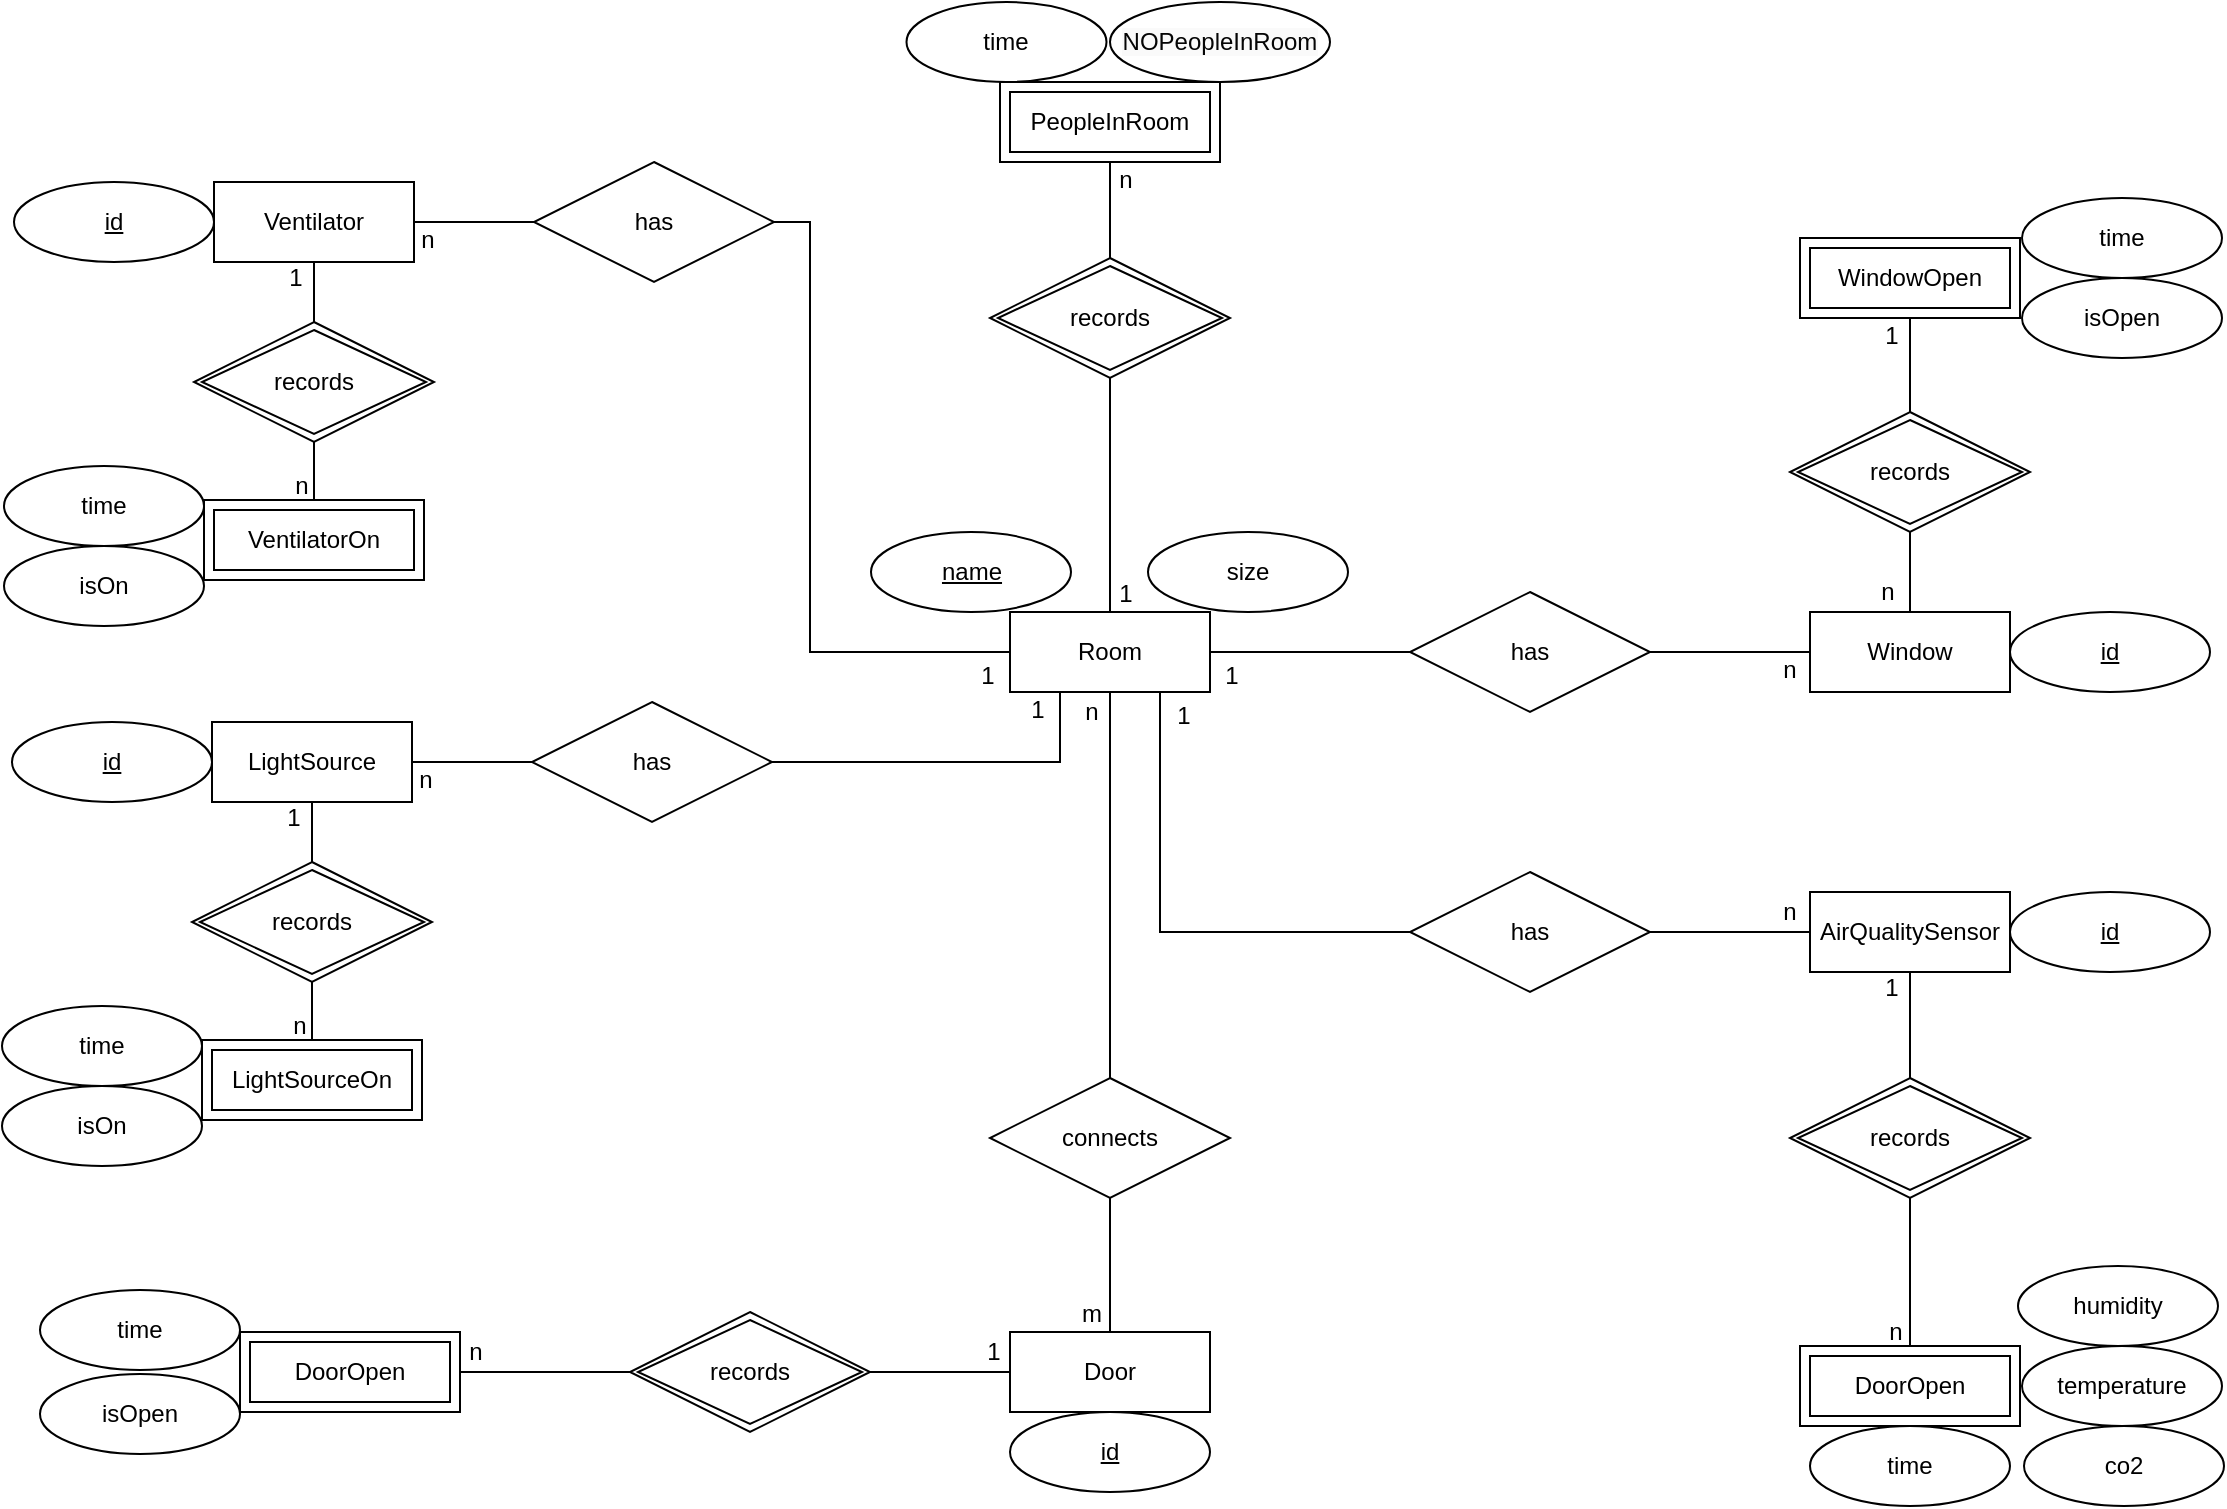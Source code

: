 <mxfile version="20.5.1" type="device"><diagram name="ER" id="X6dM2k_elyDCfv0vWq0z"><mxGraphModel dx="1343" dy="1540" grid="0" gridSize="10" guides="1" tooltips="1" connect="1" arrows="1" fold="1" page="1" pageScale="1" pageWidth="1169" pageHeight="827" background="none" math="0" shadow="0"><root><mxCell id="g0CEWkr_IwTcYUqy6gfU-0"/><mxCell id="g0CEWkr_IwTcYUqy6gfU-1" parent="g0CEWkr_IwTcYUqy6gfU-0"/><mxCell id="RvasBgwzx_8uXUDhIJJO-61" style="edgeStyle=orthogonalEdgeStyle;rounded=0;orthogonalLoop=1;jettySize=auto;html=1;exitX=0.5;exitY=1;exitDx=0;exitDy=0;entryX=0.5;entryY=0;entryDx=0;entryDy=0;endArrow=none;endFill=0;" parent="g0CEWkr_IwTcYUqy6gfU-1" source="RvasBgwzx_8uXUDhIJJO-3" target="RvasBgwzx_8uXUDhIJJO-59" edge="1"><mxGeometry relative="1" as="geometry"/></mxCell><mxCell id="RvasBgwzx_8uXUDhIJJO-3" value="Ventilator&lt;br&gt;" style="whiteSpace=wrap;html=1;align=center;" parent="g0CEWkr_IwTcYUqy6gfU-1" vertex="1"><mxGeometry x="122" y="-710" width="100" height="40" as="geometry"/></mxCell><mxCell id="RvasBgwzx_8uXUDhIJJO-69" style="edgeStyle=orthogonalEdgeStyle;rounded=0;orthogonalLoop=1;jettySize=auto;html=1;exitX=0;exitY=0.5;exitDx=0;exitDy=0;entryX=1;entryY=0.5;entryDx=0;entryDy=0;endArrow=none;endFill=0;" parent="g0CEWkr_IwTcYUqy6gfU-1" source="RvasBgwzx_8uXUDhIJJO-4" target="RvasBgwzx_8uXUDhIJJO-68" edge="1"><mxGeometry relative="1" as="geometry"/></mxCell><mxCell id="RvasBgwzx_8uXUDhIJJO-4" value="Door" style="whiteSpace=wrap;html=1;align=center;" parent="g0CEWkr_IwTcYUqy6gfU-1" vertex="1"><mxGeometry x="520" y="-135" width="100" height="40" as="geometry"/></mxCell><mxCell id="RvasBgwzx_8uXUDhIJJO-5" value="Window" style="whiteSpace=wrap;html=1;align=center;" parent="g0CEWkr_IwTcYUqy6gfU-1" vertex="1"><mxGeometry x="920" y="-495" width="100" height="40" as="geometry"/></mxCell><mxCell id="RvasBgwzx_8uXUDhIJJO-81" style="edgeStyle=orthogonalEdgeStyle;rounded=0;orthogonalLoop=1;jettySize=auto;html=1;exitX=0.5;exitY=1;exitDx=0;exitDy=0;entryX=0.5;entryY=0;entryDx=0;entryDy=0;endArrow=none;endFill=0;" parent="g0CEWkr_IwTcYUqy6gfU-1" source="RvasBgwzx_8uXUDhIJJO-6" target="RvasBgwzx_8uXUDhIJJO-80" edge="1"><mxGeometry relative="1" as="geometry"/></mxCell><mxCell id="RvasBgwzx_8uXUDhIJJO-6" value="AirQualitySensor" style="whiteSpace=wrap;html=1;align=center;" parent="g0CEWkr_IwTcYUqy6gfU-1" vertex="1"><mxGeometry x="920" y="-355" width="100" height="40" as="geometry"/></mxCell><mxCell id="RvasBgwzx_8uXUDhIJJO-38" style="edgeStyle=orthogonalEdgeStyle;rounded=0;orthogonalLoop=1;jettySize=auto;html=1;exitX=0;exitY=0.5;exitDx=0;exitDy=0;entryX=1;entryY=0.5;entryDx=0;entryDy=0;endArrow=none;endFill=0;" parent="g0CEWkr_IwTcYUqy6gfU-1" source="RvasBgwzx_8uXUDhIJJO-7" target="RvasBgwzx_8uXUDhIJJO-27" edge="1"><mxGeometry relative="1" as="geometry"><Array as="points"><mxPoint x="420" y="-475"/><mxPoint x="420" y="-690"/></Array></mxGeometry></mxCell><mxCell id="RvasBgwzx_8uXUDhIJJO-50" style="edgeStyle=orthogonalEdgeStyle;rounded=0;orthogonalLoop=1;jettySize=auto;html=1;exitX=0.75;exitY=1;exitDx=0;exitDy=0;entryX=0;entryY=0.5;entryDx=0;entryDy=0;endArrow=none;endFill=0;" parent="g0CEWkr_IwTcYUqy6gfU-1" source="RvasBgwzx_8uXUDhIJJO-7" target="RvasBgwzx_8uXUDhIJJO-26" edge="1"><mxGeometry relative="1" as="geometry"><Array as="points"><mxPoint x="595" y="-335"/></Array></mxGeometry></mxCell><mxCell id="RvasBgwzx_8uXUDhIJJO-101" style="edgeStyle=orthogonalEdgeStyle;rounded=0;orthogonalLoop=1;jettySize=auto;html=1;exitX=0.5;exitY=0;exitDx=0;exitDy=0;entryX=0.5;entryY=1;entryDx=0;entryDy=0;endArrow=none;endFill=0;" parent="g0CEWkr_IwTcYUqy6gfU-1" source="RvasBgwzx_8uXUDhIJJO-7" target="RvasBgwzx_8uXUDhIJJO-99" edge="1"><mxGeometry relative="1" as="geometry"/></mxCell><mxCell id="WFftwvNCRV3TSORMRI6a-13" style="edgeStyle=orthogonalEdgeStyle;rounded=0;orthogonalLoop=1;jettySize=auto;html=1;exitX=0.25;exitY=1;exitDx=0;exitDy=0;entryX=1;entryY=0.5;entryDx=0;entryDy=0;endArrow=none;endFill=0;" edge="1" parent="g0CEWkr_IwTcYUqy6gfU-1" source="RvasBgwzx_8uXUDhIJJO-7" target="WFftwvNCRV3TSORMRI6a-5"><mxGeometry relative="1" as="geometry"/></mxCell><mxCell id="RvasBgwzx_8uXUDhIJJO-7" value="Room" style="whiteSpace=wrap;html=1;align=center;" parent="g0CEWkr_IwTcYUqy6gfU-1" vertex="1"><mxGeometry x="520" y="-495" width="100" height="40" as="geometry"/></mxCell><mxCell id="RvasBgwzx_8uXUDhIJJO-8" value="id" style="ellipse;whiteSpace=wrap;html=1;align=center;fontStyle=4;" parent="g0CEWkr_IwTcYUqy6gfU-1" vertex="1"><mxGeometry x="22" y="-710" width="100" height="40" as="geometry"/></mxCell><mxCell id="RvasBgwzx_8uXUDhIJJO-9" value="isOn" style="ellipse;whiteSpace=wrap;html=1;align=center;" parent="g0CEWkr_IwTcYUqy6gfU-1" vertex="1"><mxGeometry x="17" y="-528" width="100" height="40" as="geometry"/></mxCell><mxCell id="RvasBgwzx_8uXUDhIJJO-10" value="id" style="ellipse;whiteSpace=wrap;html=1;align=center;fontStyle=4;" parent="g0CEWkr_IwTcYUqy6gfU-1" vertex="1"><mxGeometry x="1020" y="-495" width="100" height="40" as="geometry"/></mxCell><mxCell id="RvasBgwzx_8uXUDhIJJO-12" value="id" style="ellipse;whiteSpace=wrap;html=1;align=center;fontStyle=4;" parent="g0CEWkr_IwTcYUqy6gfU-1" vertex="1"><mxGeometry x="520" y="-95" width="100" height="40" as="geometry"/></mxCell><mxCell id="RvasBgwzx_8uXUDhIJJO-13" value="isOpen" style="ellipse;whiteSpace=wrap;html=1;align=center;" parent="g0CEWkr_IwTcYUqy6gfU-1" vertex="1"><mxGeometry x="35" y="-114" width="100" height="40" as="geometry"/></mxCell><mxCell id="RvasBgwzx_8uXUDhIJJO-15" value="id" style="ellipse;whiteSpace=wrap;html=1;align=center;fontStyle=4;" parent="g0CEWkr_IwTcYUqy6gfU-1" vertex="1"><mxGeometry x="1020" y="-355" width="100" height="40" as="geometry"/></mxCell><mxCell id="RvasBgwzx_8uXUDhIJJO-16" value="temperature" style="ellipse;whiteSpace=wrap;html=1;align=center;" parent="g0CEWkr_IwTcYUqy6gfU-1" vertex="1"><mxGeometry x="1026" y="-128" width="100" height="40" as="geometry"/></mxCell><mxCell id="RvasBgwzx_8uXUDhIJJO-17" value="humidity" style="ellipse;whiteSpace=wrap;html=1;align=center;" parent="g0CEWkr_IwTcYUqy6gfU-1" vertex="1"><mxGeometry x="1024" y="-168" width="100" height="40" as="geometry"/></mxCell><mxCell id="RvasBgwzx_8uXUDhIJJO-18" value="co2" style="ellipse;whiteSpace=wrap;html=1;align=center;" parent="g0CEWkr_IwTcYUqy6gfU-1" vertex="1"><mxGeometry x="1027" y="-88" width="100" height="40" as="geometry"/></mxCell><mxCell id="RvasBgwzx_8uXUDhIJJO-19" value="name" style="ellipse;whiteSpace=wrap;html=1;align=center;fontStyle=4;" parent="g0CEWkr_IwTcYUqy6gfU-1" vertex="1"><mxGeometry x="450.5" y="-535" width="100" height="40" as="geometry"/></mxCell><mxCell id="RvasBgwzx_8uXUDhIJJO-20" value="size" style="ellipse;whiteSpace=wrap;html=1;align=center;" parent="g0CEWkr_IwTcYUqy6gfU-1" vertex="1"><mxGeometry x="589" y="-535" width="100" height="40" as="geometry"/></mxCell><mxCell id="RvasBgwzx_8uXUDhIJJO-52" style="edgeStyle=orthogonalEdgeStyle;rounded=0;orthogonalLoop=1;jettySize=auto;html=1;exitX=1;exitY=0.5;exitDx=0;exitDy=0;entryX=0;entryY=0.5;entryDx=0;entryDy=0;endArrow=none;endFill=0;" parent="g0CEWkr_IwTcYUqy6gfU-1" source="RvasBgwzx_8uXUDhIJJO-26" target="RvasBgwzx_8uXUDhIJJO-6" edge="1"><mxGeometry relative="1" as="geometry"/></mxCell><mxCell id="RvasBgwzx_8uXUDhIJJO-26" value="has" style="shape=rhombus;perimeter=rhombusPerimeter;whiteSpace=wrap;html=1;align=center;" parent="g0CEWkr_IwTcYUqy6gfU-1" vertex="1"><mxGeometry x="720" y="-365" width="120" height="60" as="geometry"/></mxCell><mxCell id="RvasBgwzx_8uXUDhIJJO-39" style="edgeStyle=orthogonalEdgeStyle;rounded=0;orthogonalLoop=1;jettySize=auto;html=1;exitX=0;exitY=0.5;exitDx=0;exitDy=0;entryX=1;entryY=0.5;entryDx=0;entryDy=0;endArrow=none;endFill=0;" parent="g0CEWkr_IwTcYUqy6gfU-1" source="RvasBgwzx_8uXUDhIJJO-27" target="RvasBgwzx_8uXUDhIJJO-3" edge="1"><mxGeometry relative="1" as="geometry"/></mxCell><mxCell id="RvasBgwzx_8uXUDhIJJO-27" value="has" style="shape=rhombus;perimeter=rhombusPerimeter;whiteSpace=wrap;html=1;align=center;" parent="g0CEWkr_IwTcYUqy6gfU-1" vertex="1"><mxGeometry x="282" y="-720" width="120" height="60" as="geometry"/></mxCell><mxCell id="RvasBgwzx_8uXUDhIJJO-43" style="edgeStyle=orthogonalEdgeStyle;rounded=0;orthogonalLoop=1;jettySize=auto;html=1;exitX=0;exitY=0.5;exitDx=0;exitDy=0;entryX=1;entryY=0.5;entryDx=0;entryDy=0;endArrow=none;endFill=0;" parent="g0CEWkr_IwTcYUqy6gfU-1" source="RvasBgwzx_8uXUDhIJJO-28" target="RvasBgwzx_8uXUDhIJJO-7" edge="1"><mxGeometry relative="1" as="geometry"/></mxCell><mxCell id="RvasBgwzx_8uXUDhIJJO-46" style="edgeStyle=orthogonalEdgeStyle;rounded=0;orthogonalLoop=1;jettySize=auto;html=1;exitX=1;exitY=0.5;exitDx=0;exitDy=0;entryX=0;entryY=0.5;entryDx=0;entryDy=0;endArrow=none;endFill=0;" parent="g0CEWkr_IwTcYUqy6gfU-1" source="RvasBgwzx_8uXUDhIJJO-28" target="RvasBgwzx_8uXUDhIJJO-5" edge="1"><mxGeometry relative="1" as="geometry"/></mxCell><mxCell id="RvasBgwzx_8uXUDhIJJO-28" value="has" style="shape=rhombus;perimeter=rhombusPerimeter;whiteSpace=wrap;html=1;align=center;" parent="g0CEWkr_IwTcYUqy6gfU-1" vertex="1"><mxGeometry x="720" y="-505" width="120" height="60" as="geometry"/></mxCell><mxCell id="RvasBgwzx_8uXUDhIJJO-31" style="edgeStyle=orthogonalEdgeStyle;rounded=0;orthogonalLoop=1;jettySize=auto;html=1;exitX=0.5;exitY=0;exitDx=0;exitDy=0;entryX=0.5;entryY=1;entryDx=0;entryDy=0;endArrow=none;endFill=0;" parent="g0CEWkr_IwTcYUqy6gfU-1" source="RvasBgwzx_8uXUDhIJJO-29" target="RvasBgwzx_8uXUDhIJJO-7" edge="1"><mxGeometry relative="1" as="geometry"/></mxCell><mxCell id="RvasBgwzx_8uXUDhIJJO-56" style="edgeStyle=orthogonalEdgeStyle;rounded=0;orthogonalLoop=1;jettySize=auto;html=1;exitX=0.5;exitY=1;exitDx=0;exitDy=0;entryX=0.5;entryY=0;entryDx=0;entryDy=0;endArrow=none;endFill=0;" parent="g0CEWkr_IwTcYUqy6gfU-1" source="RvasBgwzx_8uXUDhIJJO-29" target="RvasBgwzx_8uXUDhIJJO-4" edge="1"><mxGeometry relative="1" as="geometry"/></mxCell><mxCell id="RvasBgwzx_8uXUDhIJJO-29" value="connects" style="shape=rhombus;perimeter=rhombusPerimeter;whiteSpace=wrap;html=1;align=center;" parent="g0CEWkr_IwTcYUqy6gfU-1" vertex="1"><mxGeometry x="510" y="-262" width="120" height="60" as="geometry"/></mxCell><mxCell id="RvasBgwzx_8uXUDhIJJO-37" value="m" style="text;html=1;strokeColor=none;fillColor=none;align=center;verticalAlign=middle;whiteSpace=wrap;rounded=0;" parent="g0CEWkr_IwTcYUqy6gfU-1" vertex="1"><mxGeometry x="550.5" y="-154" width="19.5" height="19" as="geometry"/></mxCell><mxCell id="RvasBgwzx_8uXUDhIJJO-40" value="1" style="text;html=1;strokeColor=none;fillColor=none;align=center;verticalAlign=middle;whiteSpace=wrap;rounded=0;" parent="g0CEWkr_IwTcYUqy6gfU-1" vertex="1"><mxGeometry x="498" y="-474" width="22" height="21" as="geometry"/></mxCell><mxCell id="RvasBgwzx_8uXUDhIJJO-41" value="n" style="text;html=1;strokeColor=none;fillColor=none;align=center;verticalAlign=middle;whiteSpace=wrap;rounded=0;" parent="g0CEWkr_IwTcYUqy6gfU-1" vertex="1"><mxGeometry x="199" y="-696" width="60" height="30" as="geometry"/></mxCell><mxCell id="RvasBgwzx_8uXUDhIJJO-42" value="1" style="text;html=1;strokeColor=none;fillColor=none;align=center;verticalAlign=middle;whiteSpace=wrap;rounded=0;" parent="g0CEWkr_IwTcYUqy6gfU-1" vertex="1"><mxGeometry x="620" y="-475" width="22" height="23" as="geometry"/></mxCell><mxCell id="RvasBgwzx_8uXUDhIJJO-44" value="n" style="text;html=1;strokeColor=none;fillColor=none;align=center;verticalAlign=middle;whiteSpace=wrap;rounded=0;" parent="g0CEWkr_IwTcYUqy6gfU-1" vertex="1"><mxGeometry x="880" y="-481" width="60" height="30" as="geometry"/></mxCell><mxCell id="RvasBgwzx_8uXUDhIJJO-49" value="n" style="text;html=1;strokeColor=none;fillColor=none;align=center;verticalAlign=middle;whiteSpace=wrap;rounded=0;" parent="g0CEWkr_IwTcYUqy6gfU-1" vertex="1"><mxGeometry x="550.5" y="-455" width="19.5" height="19" as="geometry"/></mxCell><mxCell id="RvasBgwzx_8uXUDhIJJO-51" value="1" style="text;html=1;strokeColor=none;fillColor=none;align=center;verticalAlign=middle;whiteSpace=wrap;rounded=0;" parent="g0CEWkr_IwTcYUqy6gfU-1" vertex="1"><mxGeometry x="596" y="-455" width="22" height="23" as="geometry"/></mxCell><mxCell id="RvasBgwzx_8uXUDhIJJO-57" value="n" style="text;html=1;strokeColor=none;fillColor=none;align=center;verticalAlign=middle;whiteSpace=wrap;rounded=0;" parent="g0CEWkr_IwTcYUqy6gfU-1" vertex="1"><mxGeometry x="900.25" y="-355" width="19.5" height="19" as="geometry"/></mxCell><mxCell id="RvasBgwzx_8uXUDhIJJO-67" style="edgeStyle=orthogonalEdgeStyle;rounded=0;orthogonalLoop=1;jettySize=auto;html=1;exitX=0.5;exitY=1;exitDx=0;exitDy=0;entryX=0.5;entryY=0;entryDx=0;entryDy=0;endArrow=none;endFill=0;" parent="g0CEWkr_IwTcYUqy6gfU-1" source="RvasBgwzx_8uXUDhIJJO-59" target="RvasBgwzx_8uXUDhIJJO-65" edge="1"><mxGeometry relative="1" as="geometry"/></mxCell><mxCell id="RvasBgwzx_8uXUDhIJJO-59" value="records" style="shape=rhombus;double=1;perimeter=rhombusPerimeter;whiteSpace=wrap;html=1;align=center;" parent="g0CEWkr_IwTcYUqy6gfU-1" vertex="1"><mxGeometry x="112" y="-640" width="120" height="60" as="geometry"/></mxCell><mxCell id="RvasBgwzx_8uXUDhIJJO-63" value="time" style="ellipse;whiteSpace=wrap;html=1;align=center;" parent="g0CEWkr_IwTcYUqy6gfU-1" vertex="1"><mxGeometry x="17" y="-568" width="100" height="40" as="geometry"/></mxCell><mxCell id="RvasBgwzx_8uXUDhIJJO-65" value="VentilatorOn" style="shape=ext;margin=3;double=1;whiteSpace=wrap;html=1;align=center;" parent="g0CEWkr_IwTcYUqy6gfU-1" vertex="1"><mxGeometry x="117" y="-551" width="110" height="40" as="geometry"/></mxCell><mxCell id="RvasBgwzx_8uXUDhIJJO-72" style="edgeStyle=orthogonalEdgeStyle;rounded=0;orthogonalLoop=1;jettySize=auto;html=1;exitX=0;exitY=0.5;exitDx=0;exitDy=0;entryX=1;entryY=0.5;entryDx=0;entryDy=0;endArrow=none;endFill=0;" parent="g0CEWkr_IwTcYUqy6gfU-1" source="RvasBgwzx_8uXUDhIJJO-68" target="RvasBgwzx_8uXUDhIJJO-70" edge="1"><mxGeometry relative="1" as="geometry"/></mxCell><mxCell id="RvasBgwzx_8uXUDhIJJO-68" value="records" style="shape=rhombus;double=1;perimeter=rhombusPerimeter;whiteSpace=wrap;html=1;align=center;" parent="g0CEWkr_IwTcYUqy6gfU-1" vertex="1"><mxGeometry x="330" y="-145" width="120" height="60" as="geometry"/></mxCell><mxCell id="RvasBgwzx_8uXUDhIJJO-70" value="DoorOpen" style="shape=ext;margin=3;double=1;whiteSpace=wrap;html=1;align=center;" parent="g0CEWkr_IwTcYUqy6gfU-1" vertex="1"><mxGeometry x="135" y="-135" width="110" height="40" as="geometry"/></mxCell><mxCell id="RvasBgwzx_8uXUDhIJJO-71" value="time" style="ellipse;whiteSpace=wrap;html=1;align=center;" parent="g0CEWkr_IwTcYUqy6gfU-1" vertex="1"><mxGeometry x="35" y="-156" width="100" height="40" as="geometry"/></mxCell><mxCell id="RvasBgwzx_8uXUDhIJJO-92" style="edgeStyle=orthogonalEdgeStyle;rounded=0;orthogonalLoop=1;jettySize=auto;html=1;exitX=0.5;exitY=0;exitDx=0;exitDy=0;entryX=0.5;entryY=1;entryDx=0;entryDy=0;endArrow=none;endFill=0;" parent="g0CEWkr_IwTcYUqy6gfU-1" source="RvasBgwzx_8uXUDhIJJO-73" target="RvasBgwzx_8uXUDhIJJO-76" edge="1"><mxGeometry relative="1" as="geometry"/></mxCell><mxCell id="RvasBgwzx_8uXUDhIJJO-97" style="edgeStyle=orthogonalEdgeStyle;rounded=0;orthogonalLoop=1;jettySize=auto;html=1;exitX=0.5;exitY=1;exitDx=0;exitDy=0;entryX=0.5;entryY=0;entryDx=0;entryDy=0;endArrow=none;endFill=0;" parent="g0CEWkr_IwTcYUqy6gfU-1" source="RvasBgwzx_8uXUDhIJJO-73" target="RvasBgwzx_8uXUDhIJJO-5" edge="1"><mxGeometry relative="1" as="geometry"/></mxCell><mxCell id="RvasBgwzx_8uXUDhIJJO-73" value="records" style="shape=rhombus;double=1;perimeter=rhombusPerimeter;whiteSpace=wrap;html=1;align=center;" parent="g0CEWkr_IwTcYUqy6gfU-1" vertex="1"><mxGeometry x="910" y="-595" width="120" height="60" as="geometry"/></mxCell><mxCell id="RvasBgwzx_8uXUDhIJJO-76" value="WindowOpen" style="shape=ext;margin=3;double=1;whiteSpace=wrap;html=1;align=center;" parent="g0CEWkr_IwTcYUqy6gfU-1" vertex="1"><mxGeometry x="915" y="-682" width="110" height="40" as="geometry"/></mxCell><mxCell id="RvasBgwzx_8uXUDhIJJO-78" value="isOpen" style="ellipse;whiteSpace=wrap;html=1;align=center;" parent="g0CEWkr_IwTcYUqy6gfU-1" vertex="1"><mxGeometry x="1026" y="-662" width="100" height="40" as="geometry"/></mxCell><mxCell id="RvasBgwzx_8uXUDhIJJO-79" value="time" style="ellipse;whiteSpace=wrap;html=1;align=center;" parent="g0CEWkr_IwTcYUqy6gfU-1" vertex="1"><mxGeometry x="1026" y="-702" width="100" height="40" as="geometry"/></mxCell><mxCell id="RvasBgwzx_8uXUDhIJJO-83" style="edgeStyle=orthogonalEdgeStyle;rounded=0;orthogonalLoop=1;jettySize=auto;html=1;exitX=0.5;exitY=1;exitDx=0;exitDy=0;entryX=0.5;entryY=0;entryDx=0;entryDy=0;endArrow=none;endFill=0;" parent="g0CEWkr_IwTcYUqy6gfU-1" source="RvasBgwzx_8uXUDhIJJO-80" target="RvasBgwzx_8uXUDhIJJO-82" edge="1"><mxGeometry relative="1" as="geometry"/></mxCell><mxCell id="RvasBgwzx_8uXUDhIJJO-80" value="records" style="shape=rhombus;double=1;perimeter=rhombusPerimeter;whiteSpace=wrap;html=1;align=center;" parent="g0CEWkr_IwTcYUqy6gfU-1" vertex="1"><mxGeometry x="910" y="-262" width="120" height="60" as="geometry"/></mxCell><mxCell id="RvasBgwzx_8uXUDhIJJO-82" value="DoorOpen" style="shape=ext;margin=3;double=1;whiteSpace=wrap;html=1;align=center;" parent="g0CEWkr_IwTcYUqy6gfU-1" vertex="1"><mxGeometry x="915" y="-128" width="110" height="40" as="geometry"/></mxCell><mxCell id="RvasBgwzx_8uXUDhIJJO-84" value="1" style="text;html=1;strokeColor=none;fillColor=none;align=center;verticalAlign=middle;whiteSpace=wrap;rounded=0;" parent="g0CEWkr_IwTcYUqy6gfU-1" vertex="1"><mxGeometry x="950" y="-319" width="22" height="23" as="geometry"/></mxCell><mxCell id="RvasBgwzx_8uXUDhIJJO-85" value="1" style="text;html=1;strokeColor=none;fillColor=none;align=center;verticalAlign=middle;whiteSpace=wrap;rounded=0;" parent="g0CEWkr_IwTcYUqy6gfU-1" vertex="1"><mxGeometry x="501" y="-137" width="22" height="23" as="geometry"/></mxCell><mxCell id="RvasBgwzx_8uXUDhIJJO-86" value="1" style="text;html=1;strokeColor=none;fillColor=none;align=center;verticalAlign=middle;whiteSpace=wrap;rounded=0;" parent="g0CEWkr_IwTcYUqy6gfU-1" vertex="1"><mxGeometry x="152" y="-674" width="22" height="23" as="geometry"/></mxCell><mxCell id="RvasBgwzx_8uXUDhIJJO-87" value="1" style="text;html=1;strokeColor=none;fillColor=none;align=center;verticalAlign=middle;whiteSpace=wrap;rounded=0;" parent="g0CEWkr_IwTcYUqy6gfU-1" vertex="1"><mxGeometry x="950" y="-645" width="22" height="23" as="geometry"/></mxCell><mxCell id="RvasBgwzx_8uXUDhIJJO-89" value="n" style="text;html=1;strokeColor=none;fillColor=none;align=center;verticalAlign=middle;whiteSpace=wrap;rounded=0;" parent="g0CEWkr_IwTcYUqy6gfU-1" vertex="1"><mxGeometry x="156.25" y="-568" width="19.5" height="19" as="geometry"/></mxCell><mxCell id="RvasBgwzx_8uXUDhIJJO-90" value="n" style="text;html=1;strokeColor=none;fillColor=none;align=center;verticalAlign=middle;whiteSpace=wrap;rounded=0;" parent="g0CEWkr_IwTcYUqy6gfU-1" vertex="1"><mxGeometry x="243" y="-135" width="19.5" height="19" as="geometry"/></mxCell><mxCell id="RvasBgwzx_8uXUDhIJJO-91" value="n" style="text;html=1;strokeColor=none;fillColor=none;align=center;verticalAlign=middle;whiteSpace=wrap;rounded=0;" parent="g0CEWkr_IwTcYUqy6gfU-1" vertex="1"><mxGeometry x="952.5" y="-145" width="19.5" height="19" as="geometry"/></mxCell><mxCell id="RvasBgwzx_8uXUDhIJJO-94" value="n" style="text;html=1;strokeColor=none;fillColor=none;align=center;verticalAlign=middle;whiteSpace=wrap;rounded=0;" parent="g0CEWkr_IwTcYUqy6gfU-1" vertex="1"><mxGeometry x="950" y="-515" width="17.75" height="20" as="geometry"/></mxCell><mxCell id="RvasBgwzx_8uXUDhIJJO-104" style="edgeStyle=orthogonalEdgeStyle;rounded=0;orthogonalLoop=1;jettySize=auto;html=1;exitX=0.5;exitY=0;exitDx=0;exitDy=0;entryX=0.5;entryY=1;entryDx=0;entryDy=0;endArrow=none;endFill=0;" parent="g0CEWkr_IwTcYUqy6gfU-1" source="RvasBgwzx_8uXUDhIJJO-99" target="RvasBgwzx_8uXUDhIJJO-103" edge="1"><mxGeometry relative="1" as="geometry"/></mxCell><mxCell id="RvasBgwzx_8uXUDhIJJO-99" value="records" style="shape=rhombus;double=1;perimeter=rhombusPerimeter;whiteSpace=wrap;html=1;align=center;" parent="g0CEWkr_IwTcYUqy6gfU-1" vertex="1"><mxGeometry x="510" y="-672" width="120" height="60" as="geometry"/></mxCell><mxCell id="RvasBgwzx_8uXUDhIJJO-102" value="1" style="text;html=1;strokeColor=none;fillColor=none;align=center;verticalAlign=middle;whiteSpace=wrap;rounded=0;" parent="g0CEWkr_IwTcYUqy6gfU-1" vertex="1"><mxGeometry x="567" y="-516" width="22" height="23" as="geometry"/></mxCell><mxCell id="RvasBgwzx_8uXUDhIJJO-103" value="PeopleInRoom" style="shape=ext;margin=3;double=1;whiteSpace=wrap;html=1;align=center;" parent="g0CEWkr_IwTcYUqy6gfU-1" vertex="1"><mxGeometry x="515" y="-760" width="110" height="40" as="geometry"/></mxCell><mxCell id="RvasBgwzx_8uXUDhIJJO-105" value="n" style="text;html=1;strokeColor=none;fillColor=none;align=center;verticalAlign=middle;whiteSpace=wrap;rounded=0;" parent="g0CEWkr_IwTcYUqy6gfU-1" vertex="1"><mxGeometry x="568.25" y="-721" width="19.5" height="19" as="geometry"/></mxCell><mxCell id="RvasBgwzx_8uXUDhIJJO-106" value="&lt;span style=&quot;text-align: start; background-color: rgb(250, 250, 250);&quot;&gt;&lt;font style=&quot;&quot; color=&quot;#050505&quot;&gt;NOPeopleInRoom&lt;/font&gt;&lt;/span&gt;" style="ellipse;whiteSpace=wrap;html=1;align=center;" parent="g0CEWkr_IwTcYUqy6gfU-1" vertex="1"><mxGeometry x="570" y="-800" width="110" height="40" as="geometry"/></mxCell><mxCell id="RvasBgwzx_8uXUDhIJJO-107" value="time" style="ellipse;whiteSpace=wrap;html=1;align=center;" parent="g0CEWkr_IwTcYUqy6gfU-1" vertex="1"><mxGeometry x="468.25" y="-800" width="100" height="40" as="geometry"/></mxCell><mxCell id="RvasBgwzx_8uXUDhIJJO-108" value="time" style="ellipse;whiteSpace=wrap;html=1;align=center;" parent="g0CEWkr_IwTcYUqy6gfU-1" vertex="1"><mxGeometry x="920" y="-88" width="100" height="40" as="geometry"/></mxCell><mxCell id="WFftwvNCRV3TSORMRI6a-0" style="edgeStyle=orthogonalEdgeStyle;rounded=0;orthogonalLoop=1;jettySize=auto;html=1;exitX=0.5;exitY=1;exitDx=0;exitDy=0;entryX=0.5;entryY=0;entryDx=0;entryDy=0;endArrow=none;endFill=0;" edge="1" parent="g0CEWkr_IwTcYUqy6gfU-1" source="WFftwvNCRV3TSORMRI6a-1" target="WFftwvNCRV3TSORMRI6a-8"><mxGeometry relative="1" as="geometry"/></mxCell><mxCell id="WFftwvNCRV3TSORMRI6a-1" value="LightSource" style="whiteSpace=wrap;html=1;align=center;" vertex="1" parent="g0CEWkr_IwTcYUqy6gfU-1"><mxGeometry x="121" y="-440" width="100" height="40" as="geometry"/></mxCell><mxCell id="WFftwvNCRV3TSORMRI6a-2" value="id" style="ellipse;whiteSpace=wrap;html=1;align=center;fontStyle=4;" vertex="1" parent="g0CEWkr_IwTcYUqy6gfU-1"><mxGeometry x="21" y="-440" width="100" height="40" as="geometry"/></mxCell><mxCell id="WFftwvNCRV3TSORMRI6a-3" value="isOn" style="ellipse;whiteSpace=wrap;html=1;align=center;" vertex="1" parent="g0CEWkr_IwTcYUqy6gfU-1"><mxGeometry x="16" y="-258" width="100" height="40" as="geometry"/></mxCell><mxCell id="WFftwvNCRV3TSORMRI6a-4" style="edgeStyle=orthogonalEdgeStyle;rounded=0;orthogonalLoop=1;jettySize=auto;html=1;exitX=0;exitY=0.5;exitDx=0;exitDy=0;entryX=1;entryY=0.5;entryDx=0;entryDy=0;endArrow=none;endFill=0;" edge="1" parent="g0CEWkr_IwTcYUqy6gfU-1" source="WFftwvNCRV3TSORMRI6a-5" target="WFftwvNCRV3TSORMRI6a-1"><mxGeometry relative="1" as="geometry"/></mxCell><mxCell id="WFftwvNCRV3TSORMRI6a-5" value="has" style="shape=rhombus;perimeter=rhombusPerimeter;whiteSpace=wrap;html=1;align=center;" vertex="1" parent="g0CEWkr_IwTcYUqy6gfU-1"><mxGeometry x="281" y="-450" width="120" height="60" as="geometry"/></mxCell><mxCell id="WFftwvNCRV3TSORMRI6a-6" value="n" style="text;html=1;strokeColor=none;fillColor=none;align=center;verticalAlign=middle;whiteSpace=wrap;rounded=0;" vertex="1" parent="g0CEWkr_IwTcYUqy6gfU-1"><mxGeometry x="198" y="-426" width="60" height="30" as="geometry"/></mxCell><mxCell id="WFftwvNCRV3TSORMRI6a-7" style="edgeStyle=orthogonalEdgeStyle;rounded=0;orthogonalLoop=1;jettySize=auto;html=1;exitX=0.5;exitY=1;exitDx=0;exitDy=0;entryX=0.5;entryY=0;entryDx=0;entryDy=0;endArrow=none;endFill=0;" edge="1" parent="g0CEWkr_IwTcYUqy6gfU-1" source="WFftwvNCRV3TSORMRI6a-8" target="WFftwvNCRV3TSORMRI6a-10"><mxGeometry relative="1" as="geometry"/></mxCell><mxCell id="WFftwvNCRV3TSORMRI6a-8" value="records" style="shape=rhombus;double=1;perimeter=rhombusPerimeter;whiteSpace=wrap;html=1;align=center;" vertex="1" parent="g0CEWkr_IwTcYUqy6gfU-1"><mxGeometry x="111" y="-370" width="120" height="60" as="geometry"/></mxCell><mxCell id="WFftwvNCRV3TSORMRI6a-9" value="time" style="ellipse;whiteSpace=wrap;html=1;align=center;" vertex="1" parent="g0CEWkr_IwTcYUqy6gfU-1"><mxGeometry x="16" y="-298" width="100" height="40" as="geometry"/></mxCell><mxCell id="WFftwvNCRV3TSORMRI6a-10" value="LightSourceOn" style="shape=ext;margin=3;double=1;whiteSpace=wrap;html=1;align=center;" vertex="1" parent="g0CEWkr_IwTcYUqy6gfU-1"><mxGeometry x="116" y="-281" width="110" height="40" as="geometry"/></mxCell><mxCell id="WFftwvNCRV3TSORMRI6a-11" value="1" style="text;html=1;strokeColor=none;fillColor=none;align=center;verticalAlign=middle;whiteSpace=wrap;rounded=0;" vertex="1" parent="g0CEWkr_IwTcYUqy6gfU-1"><mxGeometry x="151" y="-404" width="22" height="23" as="geometry"/></mxCell><mxCell id="WFftwvNCRV3TSORMRI6a-12" value="n" style="text;html=1;strokeColor=none;fillColor=none;align=center;verticalAlign=middle;whiteSpace=wrap;rounded=0;" vertex="1" parent="g0CEWkr_IwTcYUqy6gfU-1"><mxGeometry x="155.25" y="-298" width="19.5" height="19" as="geometry"/></mxCell><mxCell id="WFftwvNCRV3TSORMRI6a-14" value="1" style="text;html=1;strokeColor=none;fillColor=none;align=center;verticalAlign=middle;whiteSpace=wrap;rounded=0;" vertex="1" parent="g0CEWkr_IwTcYUqy6gfU-1"><mxGeometry x="523" y="-457" width="22" height="21" as="geometry"/></mxCell></root></mxGraphModel></diagram></mxfile>